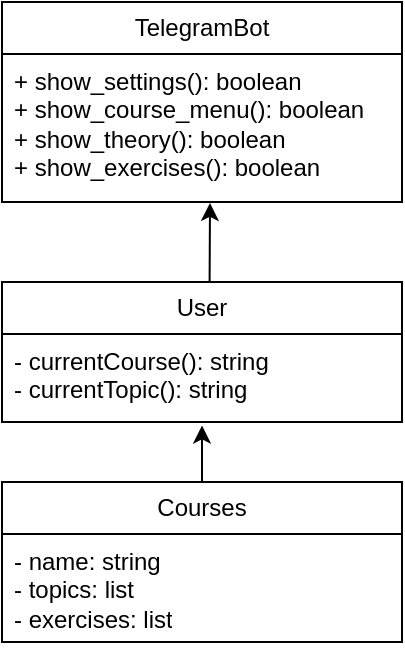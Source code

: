 <mxfile version="22.1.7" type="device">
  <diagram name="Страница — 1" id="zGUw2sjtTjhu3DVF-5Ql">
    <mxGraphModel dx="724" dy="391" grid="1" gridSize="10" guides="1" tooltips="1" connect="1" arrows="1" fold="1" page="1" pageScale="1" pageWidth="827" pageHeight="1169" math="0" shadow="0">
      <root>
        <mxCell id="0" />
        <mxCell id="1" parent="0" />
        <mxCell id="eHvP_ZTthNUAVs6PQTzn-1" value="TelegramBot" style="swimlane;fontStyle=0;childLayout=stackLayout;horizontal=1;startSize=26;fillColor=none;horizontalStack=0;resizeParent=1;resizeParentMax=0;resizeLast=0;collapsible=1;marginBottom=0;whiteSpace=wrap;html=1;" parent="1" vertex="1">
          <mxGeometry x="249" y="30" width="200" height="100" as="geometry" />
        </mxCell>
        <mxCell id="eHvP_ZTthNUAVs6PQTzn-2" value="+ show_settings(): boolean&lt;br&gt;+ show_course_menu(): boolean&lt;br&gt;+ show_theory(): boolean&lt;br&gt;+ show_exercises(): boolean" style="text;strokeColor=none;fillColor=none;align=left;verticalAlign=top;spacingLeft=4;spacingRight=4;overflow=hidden;rotatable=0;points=[[0,0.5],[1,0.5]];portConstraint=eastwest;whiteSpace=wrap;html=1;" parent="eHvP_ZTthNUAVs6PQTzn-1" vertex="1">
          <mxGeometry y="26" width="200" height="74" as="geometry" />
        </mxCell>
        <mxCell id="eHvP_ZTthNUAVs6PQTzn-9" value="User" style="swimlane;fontStyle=0;childLayout=stackLayout;horizontal=1;startSize=26;fillColor=none;horizontalStack=0;resizeParent=1;resizeParentMax=0;resizeLast=0;collapsible=1;marginBottom=0;whiteSpace=wrap;html=1;" parent="1" vertex="1">
          <mxGeometry x="249" y="170" width="200" height="70" as="geometry" />
        </mxCell>
        <mxCell id="eHvP_ZTthNUAVs6PQTzn-10" value="- currentCourse(): string&lt;br&gt;- currentTopic(): string" style="text;strokeColor=none;fillColor=none;align=left;verticalAlign=top;spacingLeft=4;spacingRight=4;overflow=hidden;rotatable=0;points=[[0,0.5],[1,0.5]];portConstraint=eastwest;whiteSpace=wrap;html=1;" parent="eHvP_ZTthNUAVs6PQTzn-9" vertex="1">
          <mxGeometry y="26" width="200" height="44" as="geometry" />
        </mxCell>
        <mxCell id="eHvP_ZTthNUAVs6PQTzn-17" value="Courses" style="swimlane;fontStyle=0;childLayout=stackLayout;horizontal=1;startSize=26;fillColor=none;horizontalStack=0;resizeParent=1;resizeParentMax=0;resizeLast=0;collapsible=1;marginBottom=0;whiteSpace=wrap;html=1;" parent="1" vertex="1">
          <mxGeometry x="249" y="270" width="200" height="80" as="geometry" />
        </mxCell>
        <mxCell id="eHvP_ZTthNUAVs6PQTzn-18" value="- name: string&lt;br&gt;- topics: list&lt;br&gt;- exercises: list" style="text;strokeColor=none;fillColor=none;align=left;verticalAlign=top;spacingLeft=4;spacingRight=4;overflow=hidden;rotatable=0;points=[[0,0.5],[1,0.5]];portConstraint=eastwest;whiteSpace=wrap;html=1;" parent="eHvP_ZTthNUAVs6PQTzn-17" vertex="1">
          <mxGeometry y="26" width="200" height="54" as="geometry" />
        </mxCell>
        <mxCell id="6Qg09xVxQaHXWJJ5An71-1" value="" style="endArrow=classic;html=1;rounded=0;entryX=0.52;entryY=1.006;entryDx=0;entryDy=0;entryPerimeter=0;exitX=0.519;exitY=0;exitDx=0;exitDy=0;exitPerimeter=0;" parent="1" source="eHvP_ZTthNUAVs6PQTzn-9" target="eHvP_ZTthNUAVs6PQTzn-2" edge="1">
          <mxGeometry width="50" height="50" relative="1" as="geometry">
            <mxPoint x="354.8" y="190" as="sourcePoint" />
            <mxPoint x="350.0" y="161.456" as="targetPoint" />
          </mxGeometry>
        </mxCell>
        <mxCell id="6Qg09xVxQaHXWJJ5An71-2" value="" style="endArrow=classic;html=1;rounded=0;exitX=0.5;exitY=0;exitDx=0;exitDy=0;entryX=0.5;entryY=1.039;entryDx=0;entryDy=0;entryPerimeter=0;" parent="1" source="eHvP_ZTthNUAVs6PQTzn-17" target="eHvP_ZTthNUAVs6PQTzn-10" edge="1">
          <mxGeometry width="50" height="50" relative="1" as="geometry">
            <mxPoint x="170" y="320" as="sourcePoint" />
            <mxPoint x="220" y="270" as="targetPoint" />
          </mxGeometry>
        </mxCell>
      </root>
    </mxGraphModel>
  </diagram>
</mxfile>
